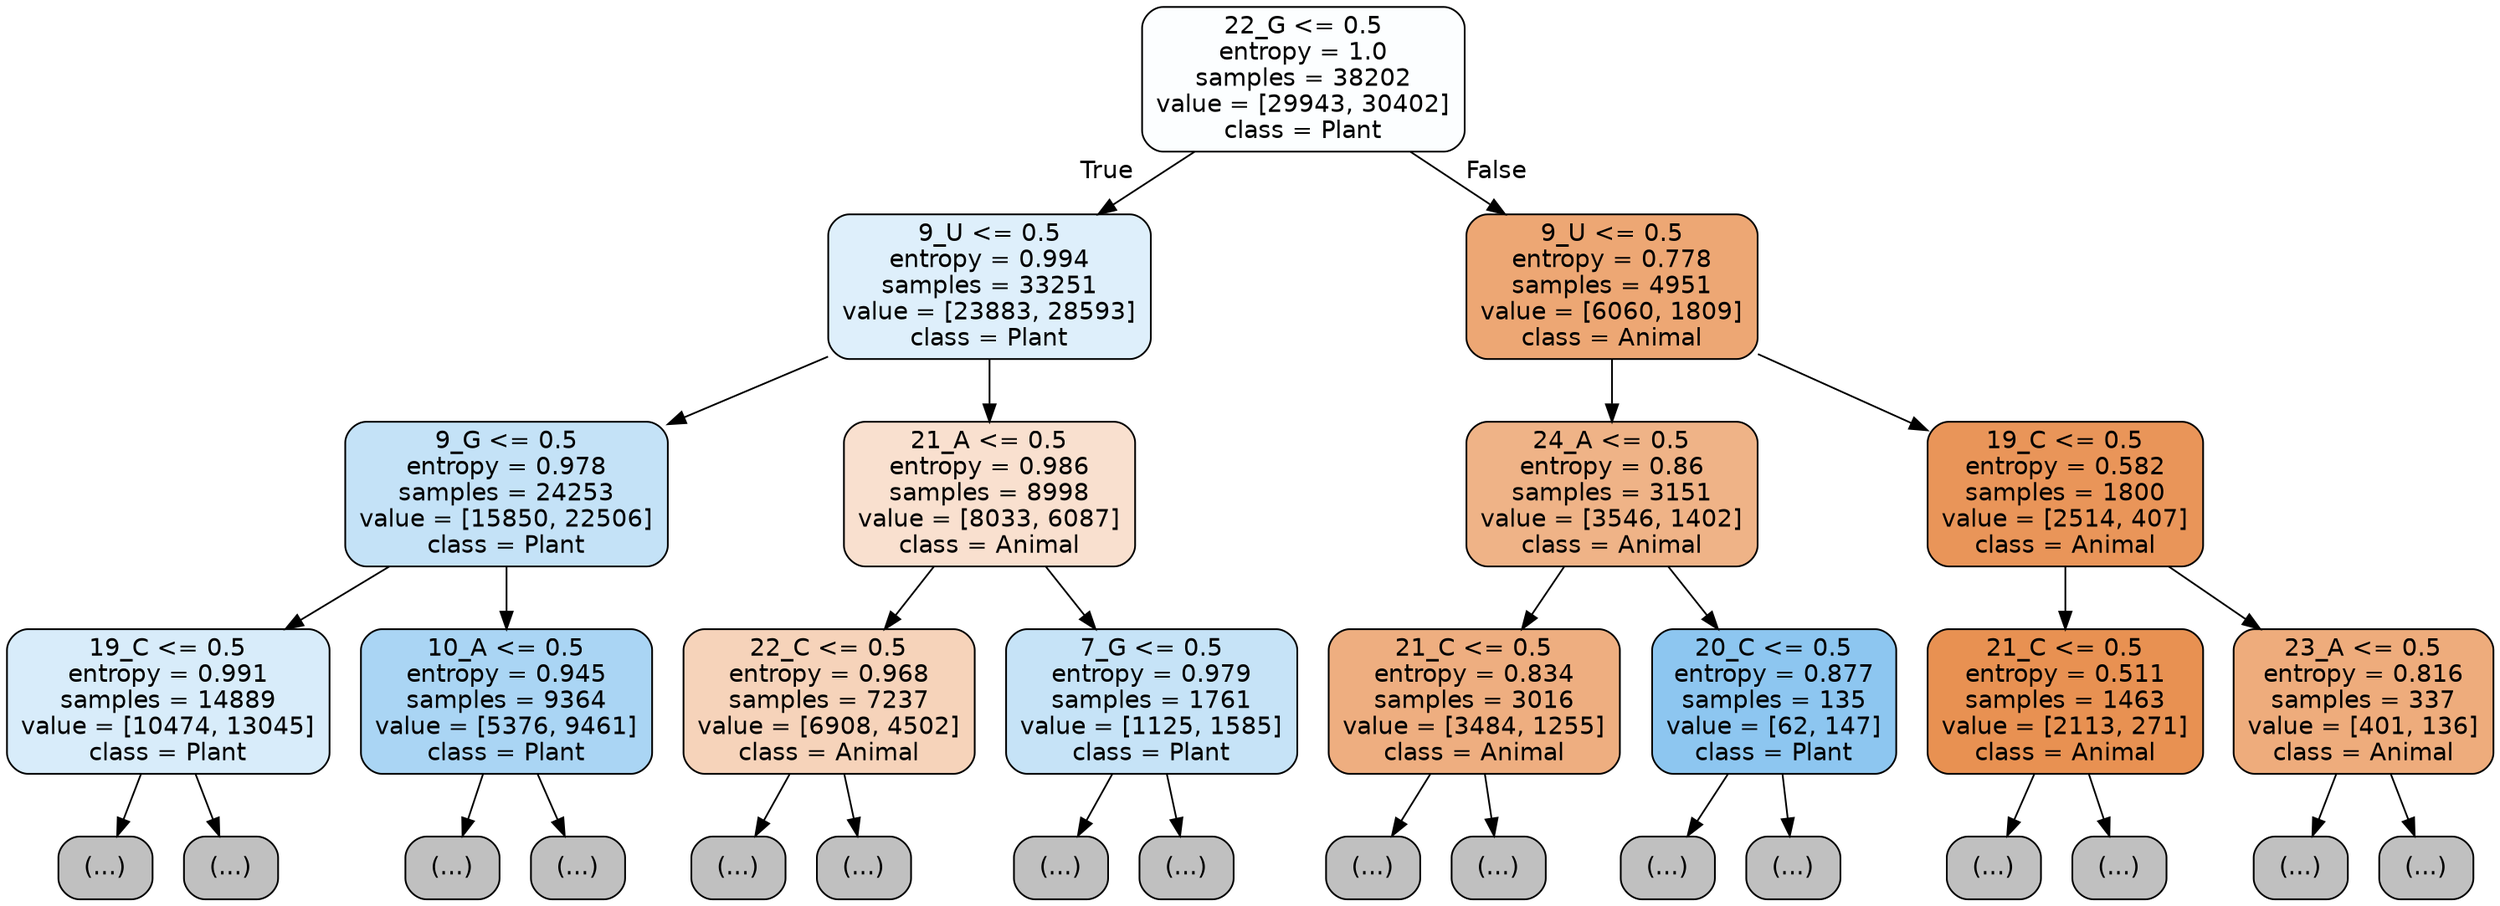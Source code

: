 digraph Tree {
node [shape=box, style="filled, rounded", color="black", fontname="helvetica"] ;
edge [fontname="helvetica"] ;
0 [label="22_G <= 0.5\nentropy = 1.0\nsamples = 38202\nvalue = [29943, 30402]\nclass = Plant", fillcolor="#fcfeff"] ;
1 [label="9_U <= 0.5\nentropy = 0.994\nsamples = 33251\nvalue = [23883, 28593]\nclass = Plant", fillcolor="#deeffb"] ;
0 -> 1 [labeldistance=2.5, labelangle=45, headlabel="True"] ;
2 [label="9_G <= 0.5\nentropy = 0.978\nsamples = 24253\nvalue = [15850, 22506]\nclass = Plant", fillcolor="#c4e2f7"] ;
1 -> 2 ;
3 [label="19_C <= 0.5\nentropy = 0.991\nsamples = 14889\nvalue = [10474, 13045]\nclass = Plant", fillcolor="#d8ecfa"] ;
2 -> 3 ;
4 [label="(...)", fillcolor="#C0C0C0"] ;
3 -> 4 ;
5217 [label="(...)", fillcolor="#C0C0C0"] ;
3 -> 5217 ;
6916 [label="10_A <= 0.5\nentropy = 0.945\nsamples = 9364\nvalue = [5376, 9461]\nclass = Plant", fillcolor="#aad5f4"] ;
2 -> 6916 ;
6917 [label="(...)", fillcolor="#C0C0C0"] ;
6916 -> 6917 ;
9590 [label="(...)", fillcolor="#C0C0C0"] ;
6916 -> 9590 ;
10653 [label="21_A <= 0.5\nentropy = 0.986\nsamples = 8998\nvalue = [8033, 6087]\nclass = Animal", fillcolor="#f9e0cf"] ;
1 -> 10653 ;
10654 [label="22_C <= 0.5\nentropy = 0.968\nsamples = 7237\nvalue = [6908, 4502]\nclass = Animal", fillcolor="#f6d3ba"] ;
10653 -> 10654 ;
10655 [label="(...)", fillcolor="#C0C0C0"] ;
10654 -> 10655 ;
13680 [label="(...)", fillcolor="#C0C0C0"] ;
10654 -> 13680 ;
14043 [label="7_G <= 0.5\nentropy = 0.979\nsamples = 1761\nvalue = [1125, 1585]\nclass = Plant", fillcolor="#c6e3f7"] ;
10653 -> 14043 ;
14044 [label="(...)", fillcolor="#C0C0C0"] ;
14043 -> 14044 ;
14697 [label="(...)", fillcolor="#C0C0C0"] ;
14043 -> 14697 ;
14918 [label="9_U <= 0.5\nentropy = 0.778\nsamples = 4951\nvalue = [6060, 1809]\nclass = Animal", fillcolor="#eda774"] ;
0 -> 14918 [labeldistance=2.5, labelangle=-45, headlabel="False"] ;
14919 [label="24_A <= 0.5\nentropy = 0.86\nsamples = 3151\nvalue = [3546, 1402]\nclass = Animal", fillcolor="#efb387"] ;
14918 -> 14919 ;
14920 [label="21_C <= 0.5\nentropy = 0.834\nsamples = 3016\nvalue = [3484, 1255]\nclass = Animal", fillcolor="#eeae80"] ;
14919 -> 14920 ;
14921 [label="(...)", fillcolor="#C0C0C0"] ;
14920 -> 14921 ;
16010 [label="(...)", fillcolor="#C0C0C0"] ;
14920 -> 16010 ;
16229 [label="20_C <= 0.5\nentropy = 0.877\nsamples = 135\nvalue = [62, 147]\nclass = Plant", fillcolor="#8dc6f0"] ;
14919 -> 16229 ;
16230 [label="(...)", fillcolor="#C0C0C0"] ;
16229 -> 16230 ;
16295 [label="(...)", fillcolor="#C0C0C0"] ;
16229 -> 16295 ;
16312 [label="19_C <= 0.5\nentropy = 0.582\nsamples = 1800\nvalue = [2514, 407]\nclass = Animal", fillcolor="#e99559"] ;
14918 -> 16312 ;
16313 [label="21_C <= 0.5\nentropy = 0.511\nsamples = 1463\nvalue = [2113, 271]\nclass = Animal", fillcolor="#e89152"] ;
16312 -> 16313 ;
16314 [label="(...)", fillcolor="#C0C0C0"] ;
16313 -> 16314 ;
16631 [label="(...)", fillcolor="#C0C0C0"] ;
16313 -> 16631 ;
16694 [label="23_A <= 0.5\nentropy = 0.816\nsamples = 337\nvalue = [401, 136]\nclass = Animal", fillcolor="#eeac7c"] ;
16312 -> 16694 ;
16695 [label="(...)", fillcolor="#C0C0C0"] ;
16694 -> 16695 ;
16814 [label="(...)", fillcolor="#C0C0C0"] ;
16694 -> 16814 ;
}